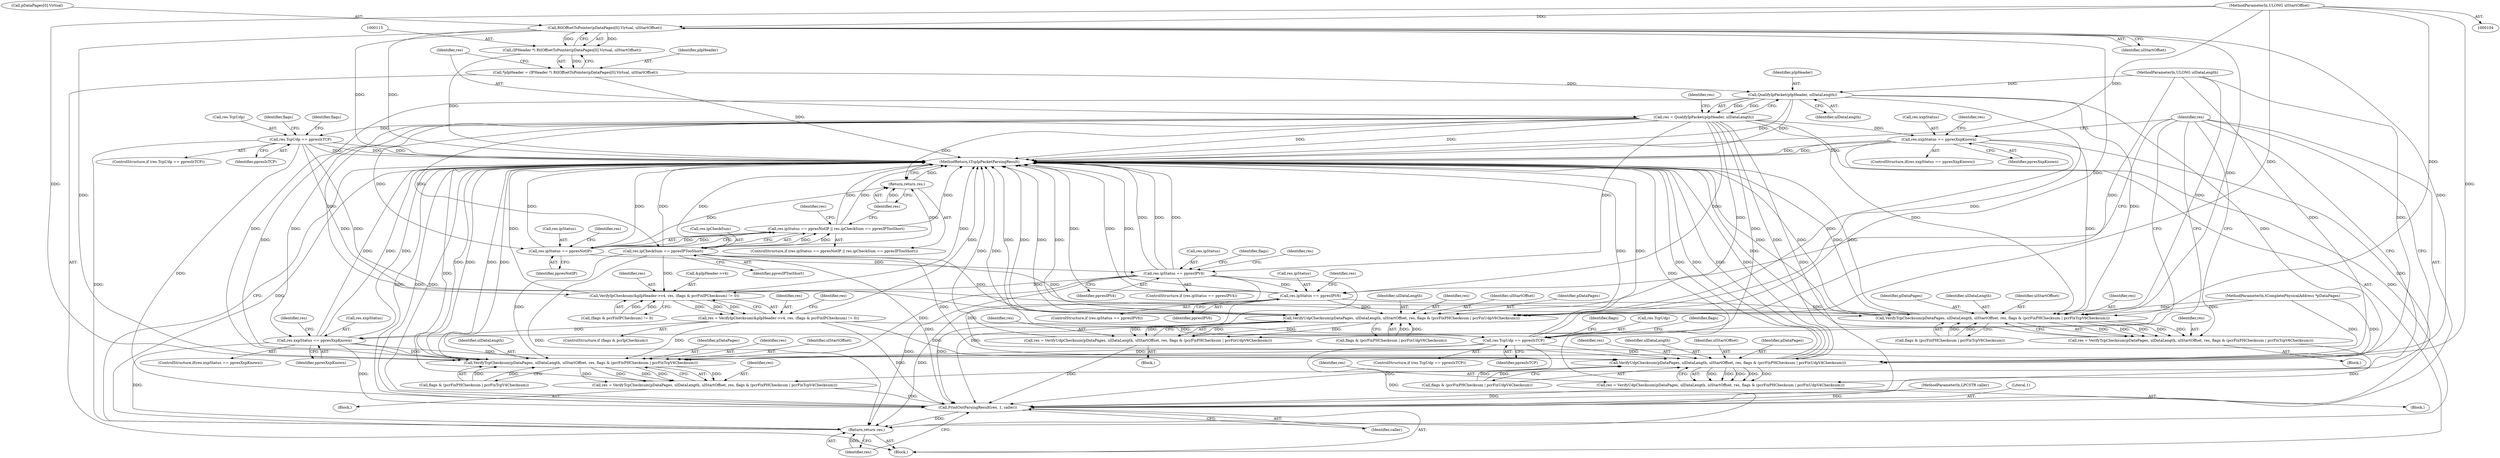 digraph "1_kvm-guest-drivers-windows_723416fa4210b7464b28eab89cc76252e6193ac1_3@array" {
"1000116" [label="(Call,RtlOffsetToPointer(pDataPages[0].Virtual, ulStartOffset))"];
"1000107" [label="(MethodParameterIn,ULONG ulStartOffset)"];
"1000114" [label="(Call,(IPHeader *) RtlOffsetToPointer(pDataPages[0].Virtual, ulStartOffset))"];
"1000112" [label="(Call,*pIpHeader = (IPHeader *) RtlOffsetToPointer(pDataPages[0].Virtual, ulStartOffset))"];
"1000126" [label="(Call,QualifyIpPacket(pIpHeader, ulDataLength))"];
"1000124" [label="(Call,res = QualifyIpPacket(pIpHeader, ulDataLength))"];
"1000131" [label="(Call,res.ipStatus == ppresNotIP)"];
"1000130" [label="(Call,res.ipStatus == ppresNotIP || res.ipCheckSum == ppresIPTooShort)"];
"1000141" [label="(Return,return res;)"];
"1000144" [label="(Call,res.ipStatus == ppresIPV4)"];
"1000156" [label="(Call,VerifyIpChecksum(&pIpHeader->v4, res, (flags & pcrFixIPChecksum) != 0))"];
"1000154" [label="(Call,res = VerifyIpChecksum(&pIpHeader->v4, res, (flags & pcrFixIPChecksum) != 0))"];
"1000168" [label="(Call,res.xxpStatus == ppresXxpKnown)"];
"1000188" [label="(Call,VerifyTcpChecksum(pDataPages, ulDataLength, ulStartOffset, res, flags & (pcrFixPHChecksum | pcrFixTcpV4Checksum)))"];
"1000186" [label="(Call,res = VerifyTcpChecksum(pDataPages, ulDataLength, ulStartOffset, res, flags & (pcrFixPHChecksum | pcrFixTcpV4Checksum)))"];
"1000275" [label="(Call,PrintOutParsingResult(res, 1, caller))"];
"1000279" [label="(Return,return res;)"];
"1000207" [label="(Call,VerifyUdpChecksum(pDataPages, ulDataLength, ulStartOffset, res, flags & (pcrFixPHChecksum | pcrFixUdpV4Checksum)))"];
"1000205" [label="(Call,res = VerifyUdpChecksum(pDataPages, ulDataLength, ulStartOffset, res, flags & (pcrFixPHChecksum | pcrFixUdpV4Checksum)))"];
"1000175" [label="(Call,res.TcpUdp == ppresIsTCP)"];
"1000219" [label="(Call,res.ipStatus == ppresIPV6)"];
"1000246" [label="(Call,VerifyTcpChecksum(pDataPages, ulDataLength, ulStartOffset, res, flags & (pcrFixPHChecksum | pcrFixTcpV6Checksum)))"];
"1000244" [label="(Call,res = VerifyTcpChecksum(pDataPages, ulDataLength, ulStartOffset, res, flags & (pcrFixPHChecksum | pcrFixTcpV6Checksum)))"];
"1000265" [label="(Call,VerifyUdpChecksum(pDataPages, ulDataLength, ulStartOffset, res, flags & (pcrFixPHChecksum | pcrFixUdpV6Checksum)))"];
"1000263" [label="(Call,res = VerifyUdpChecksum(pDataPages, ulDataLength, ulStartOffset, res, flags & (pcrFixPHChecksum | pcrFixUdpV6Checksum)))"];
"1000136" [label="(Call,res.ipCheckSum == ppresIPTooShort)"];
"1000226" [label="(Call,res.xxpStatus == ppresXxpKnown)"];
"1000233" [label="(Call,res.TcpUdp == ppresIsTCP)"];
"1000265" [label="(Call,VerifyUdpChecksum(pDataPages, ulDataLength, ulStartOffset, res, flags & (pcrFixPHChecksum | pcrFixUdpV6Checksum)))"];
"1000241" [label="(Identifier,flags)"];
"1000250" [label="(Identifier,res)"];
"1000267" [label="(Identifier,ulDataLength)"];
"1000126" [label="(Call,QualifyIpPacket(pIpHeader, ulDataLength))"];
"1000167" [label="(ControlStructure,if(res.xxpStatus == ppresXxpKnown))"];
"1000269" [label="(Identifier,res)"];
"1000131" [label="(Call,res.ipStatus == ppresNotIP)"];
"1000226" [label="(Call,res.xxpStatus == ppresXxpKnown)"];
"1000185" [label="(Block,)"];
"1000107" [label="(MethodParameterIn,ULONG ulStartOffset)"];
"1000109" [label="(MethodParameterIn,LPCSTR caller)"];
"1000251" [label="(Call,flags & (pcrFixPHChecksum | pcrFixTcpV6Checksum))"];
"1000270" [label="(Call,flags & (pcrFixPHChecksum | pcrFixUdpV6Checksum))"];
"1000144" [label="(Call,res.ipStatus == ppresIPV4)"];
"1000260" [label="(Identifier,flags)"];
"1000220" [label="(Call,res.ipStatus)"];
"1000152" [label="(Identifier,flags)"];
"1000176" [label="(Call,res.TcpUdp)"];
"1000218" [label="(ControlStructure,if (res.ipStatus == ppresIPV6))"];
"1000234" [label="(Call,res.TcpUdp)"];
"1000189" [label="(Identifier,pDataPages)"];
"1000233" [label="(Call,res.TcpUdp == ppresIsTCP)"];
"1000138" [label="(Identifier,res)"];
"1000156" [label="(Call,VerifyIpChecksum(&pIpHeader->v4, res, (flags & pcrFixIPChecksum) != 0))"];
"1000227" [label="(Call,res.xxpStatus)"];
"1000187" [label="(Identifier,res)"];
"1000202" [label="(Identifier,flags)"];
"1000122" [label="(Identifier,ulStartOffset)"];
"1000237" [label="(Identifier,ppresIsTCP)"];
"1000211" [label="(Identifier,res)"];
"1000279" [label="(Return,return res;)"];
"1000125" [label="(Identifier,res)"];
"1000264" [label="(Identifier,res)"];
"1000146" [label="(Identifier,res)"];
"1000243" [label="(Block,)"];
"1000244" [label="(Call,res = VerifyTcpChecksum(pDataPages, ulDataLength, ulStartOffset, res, flags & (pcrFixPHChecksum | pcrFixTcpV6Checksum)))"];
"1000206" [label="(Identifier,res)"];
"1000177" [label="(Identifier,res)"];
"1000221" [label="(Identifier,res)"];
"1000183" [label="(Identifier,flags)"];
"1000209" [label="(Identifier,ulDataLength)"];
"1000145" [label="(Call,res.ipStatus)"];
"1000169" [label="(Call,res.xxpStatus)"];
"1000247" [label="(Identifier,pDataPages)"];
"1000175" [label="(Call,res.TcpUdp == ppresIsTCP)"];
"1000168" [label="(Call,res.xxpStatus == ppresXxpKnown)"];
"1000142" [label="(Identifier,res)"];
"1000150" [label="(ControlStructure,if (flags & pcrIpChecksum))"];
"1000245" [label="(Identifier,res)"];
"1000225" [label="(ControlStructure,if(res.xxpStatus == ppresXxpKnown))"];
"1000148" [label="(Identifier,ppresIPV4)"];
"1000135" [label="(Identifier,ppresNotIP)"];
"1000112" [label="(Call,*pIpHeader = (IPHeader *) RtlOffsetToPointer(pDataPages[0].Virtual, ulStartOffset))"];
"1000127" [label="(Identifier,pIpHeader)"];
"1000263" [label="(Call,res = VerifyUdpChecksum(pDataPages, ulDataLength, ulStartOffset, res, flags & (pcrFixPHChecksum | pcrFixUdpV6Checksum)))"];
"1000248" [label="(Identifier,ulDataLength)"];
"1000141" [label="(Return,return res;)"];
"1000143" [label="(ControlStructure,if (res.ipStatus == ppresIPV4))"];
"1000174" [label="(ControlStructure,if (res.TcpUdp == ppresIsTCP))"];
"1000170" [label="(Identifier,res)"];
"1000232" [label="(ControlStructure,if (res.TcpUdp == ppresIsTCP))"];
"1000110" [label="(Block,)"];
"1000210" [label="(Identifier,ulStartOffset)"];
"1000230" [label="(Identifier,ppresXxpKnown)"];
"1000246" [label="(Call,VerifyTcpChecksum(pDataPages, ulDataLength, ulStartOffset, res, flags & (pcrFixPHChecksum | pcrFixTcpV6Checksum)))"];
"1000128" [label="(Identifier,ulDataLength)"];
"1000179" [label="(Identifier,ppresIsTCP)"];
"1000113" [label="(Identifier,pIpHeader)"];
"1000192" [label="(Identifier,res)"];
"1000205" [label="(Call,res = VerifyUdpChecksum(pDataPages, ulDataLength, ulStartOffset, res, flags & (pcrFixPHChecksum | pcrFixUdpV4Checksum)))"];
"1000276" [label="(Identifier,res)"];
"1000114" [label="(Call,(IPHeader *) RtlOffsetToPointer(pDataPages[0].Virtual, ulStartOffset))"];
"1000268" [label="(Identifier,ulStartOffset)"];
"1000223" [label="(Identifier,ppresIPV6)"];
"1000186" [label="(Call,res = VerifyTcpChecksum(pDataPages, ulDataLength, ulStartOffset, res, flags & (pcrFixPHChecksum | pcrFixTcpV4Checksum)))"];
"1000193" [label="(Call,flags & (pcrFixPHChecksum | pcrFixTcpV4Checksum))"];
"1000157" [label="(Call,&pIpHeader->v4)"];
"1000191" [label="(Identifier,ulStartOffset)"];
"1000129" [label="(ControlStructure,if (res.ipStatus == ppresNotIP || res.ipCheckSum == ppresIPTooShort))"];
"1000266" [label="(Identifier,pDataPages)"];
"1000212" [label="(Call,flags & (pcrFixPHChecksum | pcrFixUdpV4Checksum))"];
"1000235" [label="(Identifier,res)"];
"1000130" [label="(Call,res.ipStatus == ppresNotIP || res.ipCheckSum == ppresIPTooShort)"];
"1000277" [label="(Literal,1)"];
"1000281" [label="(MethodReturn,tTcpIpPacketParsingResult)"];
"1000280" [label="(Identifier,res)"];
"1000140" [label="(Identifier,ppresIPTooShort)"];
"1000154" [label="(Call,res = VerifyIpChecksum(&pIpHeader->v4, res, (flags & pcrFixIPChecksum) != 0))"];
"1000219" [label="(Call,res.ipStatus == ppresIPV6)"];
"1000262" [label="(Block,)"];
"1000155" [label="(Identifier,res)"];
"1000172" [label="(Identifier,ppresXxpKnown)"];
"1000204" [label="(Block,)"];
"1000249" [label="(Identifier,ulStartOffset)"];
"1000161" [label="(Identifier,res)"];
"1000162" [label="(Call,(flags & pcrFixIPChecksum) != 0)"];
"1000278" [label="(Identifier,caller)"];
"1000228" [label="(Identifier,res)"];
"1000124" [label="(Call,res = QualifyIpPacket(pIpHeader, ulDataLength))"];
"1000188" [label="(Call,VerifyTcpChecksum(pDataPages, ulDataLength, ulStartOffset, res, flags & (pcrFixPHChecksum | pcrFixTcpV4Checksum)))"];
"1000136" [label="(Call,res.ipCheckSum == ppresIPTooShort)"];
"1000275" [label="(Call,PrintOutParsingResult(res, 1, caller))"];
"1000106" [label="(MethodParameterIn,ULONG ulDataLength)"];
"1000208" [label="(Identifier,pDataPages)"];
"1000137" [label="(Call,res.ipCheckSum)"];
"1000132" [label="(Call,res.ipStatus)"];
"1000116" [label="(Call,RtlOffsetToPointer(pDataPages[0].Virtual, ulStartOffset))"];
"1000117" [label="(Call,pDataPages[0].Virtual)"];
"1000133" [label="(Identifier,res)"];
"1000105" [label="(MethodParameterIn,tCompletePhysicalAddress *pDataPages)"];
"1000190" [label="(Identifier,ulDataLength)"];
"1000207" [label="(Call,VerifyUdpChecksum(pDataPages, ulDataLength, ulStartOffset, res, flags & (pcrFixPHChecksum | pcrFixUdpV4Checksum)))"];
"1000116" -> "1000114"  [label="AST: "];
"1000116" -> "1000122"  [label="CFG: "];
"1000117" -> "1000116"  [label="AST: "];
"1000122" -> "1000116"  [label="AST: "];
"1000114" -> "1000116"  [label="CFG: "];
"1000116" -> "1000281"  [label="DDG: "];
"1000116" -> "1000281"  [label="DDG: "];
"1000116" -> "1000114"  [label="DDG: "];
"1000116" -> "1000114"  [label="DDG: "];
"1000107" -> "1000116"  [label="DDG: "];
"1000116" -> "1000188"  [label="DDG: "];
"1000116" -> "1000207"  [label="DDG: "];
"1000116" -> "1000246"  [label="DDG: "];
"1000116" -> "1000265"  [label="DDG: "];
"1000107" -> "1000104"  [label="AST: "];
"1000107" -> "1000281"  [label="DDG: "];
"1000107" -> "1000188"  [label="DDG: "];
"1000107" -> "1000207"  [label="DDG: "];
"1000107" -> "1000246"  [label="DDG: "];
"1000107" -> "1000265"  [label="DDG: "];
"1000114" -> "1000112"  [label="AST: "];
"1000115" -> "1000114"  [label="AST: "];
"1000112" -> "1000114"  [label="CFG: "];
"1000114" -> "1000281"  [label="DDG: "];
"1000114" -> "1000112"  [label="DDG: "];
"1000112" -> "1000110"  [label="AST: "];
"1000113" -> "1000112"  [label="AST: "];
"1000125" -> "1000112"  [label="CFG: "];
"1000112" -> "1000281"  [label="DDG: "];
"1000112" -> "1000126"  [label="DDG: "];
"1000126" -> "1000124"  [label="AST: "];
"1000126" -> "1000128"  [label="CFG: "];
"1000127" -> "1000126"  [label="AST: "];
"1000128" -> "1000126"  [label="AST: "];
"1000124" -> "1000126"  [label="CFG: "];
"1000126" -> "1000281"  [label="DDG: "];
"1000126" -> "1000281"  [label="DDG: "];
"1000126" -> "1000124"  [label="DDG: "];
"1000126" -> "1000124"  [label="DDG: "];
"1000106" -> "1000126"  [label="DDG: "];
"1000126" -> "1000188"  [label="DDG: "];
"1000126" -> "1000207"  [label="DDG: "];
"1000126" -> "1000246"  [label="DDG: "];
"1000126" -> "1000265"  [label="DDG: "];
"1000124" -> "1000110"  [label="AST: "];
"1000125" -> "1000124"  [label="AST: "];
"1000133" -> "1000124"  [label="CFG: "];
"1000124" -> "1000281"  [label="DDG: "];
"1000124" -> "1000281"  [label="DDG: "];
"1000124" -> "1000131"  [label="DDG: "];
"1000124" -> "1000136"  [label="DDG: "];
"1000124" -> "1000141"  [label="DDG: "];
"1000124" -> "1000144"  [label="DDG: "];
"1000124" -> "1000156"  [label="DDG: "];
"1000124" -> "1000168"  [label="DDG: "];
"1000124" -> "1000175"  [label="DDG: "];
"1000124" -> "1000188"  [label="DDG: "];
"1000124" -> "1000207"  [label="DDG: "];
"1000124" -> "1000219"  [label="DDG: "];
"1000124" -> "1000226"  [label="DDG: "];
"1000124" -> "1000233"  [label="DDG: "];
"1000124" -> "1000246"  [label="DDG: "];
"1000124" -> "1000265"  [label="DDG: "];
"1000124" -> "1000275"  [label="DDG: "];
"1000131" -> "1000130"  [label="AST: "];
"1000131" -> "1000135"  [label="CFG: "];
"1000132" -> "1000131"  [label="AST: "];
"1000135" -> "1000131"  [label="AST: "];
"1000138" -> "1000131"  [label="CFG: "];
"1000130" -> "1000131"  [label="CFG: "];
"1000131" -> "1000281"  [label="DDG: "];
"1000131" -> "1000281"  [label="DDG: "];
"1000131" -> "1000130"  [label="DDG: "];
"1000131" -> "1000130"  [label="DDG: "];
"1000131" -> "1000141"  [label="DDG: "];
"1000131" -> "1000144"  [label="DDG: "];
"1000130" -> "1000129"  [label="AST: "];
"1000130" -> "1000136"  [label="CFG: "];
"1000136" -> "1000130"  [label="AST: "];
"1000142" -> "1000130"  [label="CFG: "];
"1000146" -> "1000130"  [label="CFG: "];
"1000130" -> "1000281"  [label="DDG: "];
"1000130" -> "1000281"  [label="DDG: "];
"1000130" -> "1000281"  [label="DDG: "];
"1000136" -> "1000130"  [label="DDG: "];
"1000136" -> "1000130"  [label="DDG: "];
"1000141" -> "1000129"  [label="AST: "];
"1000141" -> "1000142"  [label="CFG: "];
"1000142" -> "1000141"  [label="AST: "];
"1000281" -> "1000141"  [label="CFG: "];
"1000141" -> "1000281"  [label="DDG: "];
"1000142" -> "1000141"  [label="DDG: "];
"1000136" -> "1000141"  [label="DDG: "];
"1000144" -> "1000143"  [label="AST: "];
"1000144" -> "1000148"  [label="CFG: "];
"1000145" -> "1000144"  [label="AST: "];
"1000148" -> "1000144"  [label="AST: "];
"1000152" -> "1000144"  [label="CFG: "];
"1000221" -> "1000144"  [label="CFG: "];
"1000144" -> "1000281"  [label="DDG: "];
"1000144" -> "1000281"  [label="DDG: "];
"1000144" -> "1000281"  [label="DDG: "];
"1000144" -> "1000156"  [label="DDG: "];
"1000144" -> "1000188"  [label="DDG: "];
"1000144" -> "1000207"  [label="DDG: "];
"1000144" -> "1000219"  [label="DDG: "];
"1000144" -> "1000275"  [label="DDG: "];
"1000144" -> "1000279"  [label="DDG: "];
"1000156" -> "1000154"  [label="AST: "];
"1000156" -> "1000162"  [label="CFG: "];
"1000157" -> "1000156"  [label="AST: "];
"1000161" -> "1000156"  [label="AST: "];
"1000162" -> "1000156"  [label="AST: "];
"1000154" -> "1000156"  [label="CFG: "];
"1000156" -> "1000281"  [label="DDG: "];
"1000156" -> "1000281"  [label="DDG: "];
"1000156" -> "1000154"  [label="DDG: "];
"1000156" -> "1000154"  [label="DDG: "];
"1000156" -> "1000154"  [label="DDG: "];
"1000136" -> "1000156"  [label="DDG: "];
"1000162" -> "1000156"  [label="DDG: "];
"1000162" -> "1000156"  [label="DDG: "];
"1000154" -> "1000150"  [label="AST: "];
"1000155" -> "1000154"  [label="AST: "];
"1000170" -> "1000154"  [label="CFG: "];
"1000154" -> "1000281"  [label="DDG: "];
"1000154" -> "1000168"  [label="DDG: "];
"1000154" -> "1000175"  [label="DDG: "];
"1000154" -> "1000188"  [label="DDG: "];
"1000154" -> "1000207"  [label="DDG: "];
"1000154" -> "1000275"  [label="DDG: "];
"1000168" -> "1000167"  [label="AST: "];
"1000168" -> "1000172"  [label="CFG: "];
"1000169" -> "1000168"  [label="AST: "];
"1000172" -> "1000168"  [label="AST: "];
"1000177" -> "1000168"  [label="CFG: "];
"1000276" -> "1000168"  [label="CFG: "];
"1000168" -> "1000281"  [label="DDG: "];
"1000168" -> "1000281"  [label="DDG: "];
"1000168" -> "1000281"  [label="DDG: "];
"1000168" -> "1000188"  [label="DDG: "];
"1000168" -> "1000207"  [label="DDG: "];
"1000168" -> "1000275"  [label="DDG: "];
"1000168" -> "1000279"  [label="DDG: "];
"1000188" -> "1000186"  [label="AST: "];
"1000188" -> "1000193"  [label="CFG: "];
"1000189" -> "1000188"  [label="AST: "];
"1000190" -> "1000188"  [label="AST: "];
"1000191" -> "1000188"  [label="AST: "];
"1000192" -> "1000188"  [label="AST: "];
"1000193" -> "1000188"  [label="AST: "];
"1000186" -> "1000188"  [label="CFG: "];
"1000188" -> "1000281"  [label="DDG: "];
"1000188" -> "1000281"  [label="DDG: "];
"1000188" -> "1000281"  [label="DDG: "];
"1000188" -> "1000281"  [label="DDG: "];
"1000188" -> "1000186"  [label="DDG: "];
"1000188" -> "1000186"  [label="DDG: "];
"1000188" -> "1000186"  [label="DDG: "];
"1000188" -> "1000186"  [label="DDG: "];
"1000188" -> "1000186"  [label="DDG: "];
"1000105" -> "1000188"  [label="DDG: "];
"1000106" -> "1000188"  [label="DDG: "];
"1000175" -> "1000188"  [label="DDG: "];
"1000136" -> "1000188"  [label="DDG: "];
"1000193" -> "1000188"  [label="DDG: "];
"1000193" -> "1000188"  [label="DDG: "];
"1000186" -> "1000185"  [label="AST: "];
"1000187" -> "1000186"  [label="AST: "];
"1000276" -> "1000186"  [label="CFG: "];
"1000186" -> "1000281"  [label="DDG: "];
"1000186" -> "1000275"  [label="DDG: "];
"1000275" -> "1000110"  [label="AST: "];
"1000275" -> "1000278"  [label="CFG: "];
"1000276" -> "1000275"  [label="AST: "];
"1000277" -> "1000275"  [label="AST: "];
"1000278" -> "1000275"  [label="AST: "];
"1000280" -> "1000275"  [label="CFG: "];
"1000275" -> "1000281"  [label="DDG: "];
"1000275" -> "1000281"  [label="DDG: "];
"1000275" -> "1000281"  [label="DDG: "];
"1000205" -> "1000275"  [label="DDG: "];
"1000263" -> "1000275"  [label="DDG: "];
"1000175" -> "1000275"  [label="DDG: "];
"1000244" -> "1000275"  [label="DDG: "];
"1000136" -> "1000275"  [label="DDG: "];
"1000226" -> "1000275"  [label="DDG: "];
"1000233" -> "1000275"  [label="DDG: "];
"1000219" -> "1000275"  [label="DDG: "];
"1000109" -> "1000275"  [label="DDG: "];
"1000275" -> "1000279"  [label="DDG: "];
"1000279" -> "1000110"  [label="AST: "];
"1000279" -> "1000280"  [label="CFG: "];
"1000280" -> "1000279"  [label="AST: "];
"1000281" -> "1000279"  [label="CFG: "];
"1000279" -> "1000281"  [label="DDG: "];
"1000280" -> "1000279"  [label="DDG: "];
"1000226" -> "1000279"  [label="DDG: "];
"1000175" -> "1000279"  [label="DDG: "];
"1000136" -> "1000279"  [label="DDG: "];
"1000233" -> "1000279"  [label="DDG: "];
"1000219" -> "1000279"  [label="DDG: "];
"1000207" -> "1000205"  [label="AST: "];
"1000207" -> "1000212"  [label="CFG: "];
"1000208" -> "1000207"  [label="AST: "];
"1000209" -> "1000207"  [label="AST: "];
"1000210" -> "1000207"  [label="AST: "];
"1000211" -> "1000207"  [label="AST: "];
"1000212" -> "1000207"  [label="AST: "];
"1000205" -> "1000207"  [label="CFG: "];
"1000207" -> "1000281"  [label="DDG: "];
"1000207" -> "1000281"  [label="DDG: "];
"1000207" -> "1000281"  [label="DDG: "];
"1000207" -> "1000281"  [label="DDG: "];
"1000207" -> "1000205"  [label="DDG: "];
"1000207" -> "1000205"  [label="DDG: "];
"1000207" -> "1000205"  [label="DDG: "];
"1000207" -> "1000205"  [label="DDG: "];
"1000207" -> "1000205"  [label="DDG: "];
"1000105" -> "1000207"  [label="DDG: "];
"1000106" -> "1000207"  [label="DDG: "];
"1000175" -> "1000207"  [label="DDG: "];
"1000136" -> "1000207"  [label="DDG: "];
"1000212" -> "1000207"  [label="DDG: "];
"1000212" -> "1000207"  [label="DDG: "];
"1000205" -> "1000204"  [label="AST: "];
"1000206" -> "1000205"  [label="AST: "];
"1000276" -> "1000205"  [label="CFG: "];
"1000205" -> "1000281"  [label="DDG: "];
"1000175" -> "1000174"  [label="AST: "];
"1000175" -> "1000179"  [label="CFG: "];
"1000176" -> "1000175"  [label="AST: "];
"1000179" -> "1000175"  [label="AST: "];
"1000183" -> "1000175"  [label="CFG: "];
"1000202" -> "1000175"  [label="CFG: "];
"1000175" -> "1000281"  [label="DDG: "];
"1000175" -> "1000281"  [label="DDG: "];
"1000175" -> "1000281"  [label="DDG: "];
"1000219" -> "1000218"  [label="AST: "];
"1000219" -> "1000223"  [label="CFG: "];
"1000220" -> "1000219"  [label="AST: "];
"1000223" -> "1000219"  [label="AST: "];
"1000228" -> "1000219"  [label="CFG: "];
"1000276" -> "1000219"  [label="CFG: "];
"1000219" -> "1000281"  [label="DDG: "];
"1000219" -> "1000281"  [label="DDG: "];
"1000219" -> "1000281"  [label="DDG: "];
"1000219" -> "1000246"  [label="DDG: "];
"1000219" -> "1000265"  [label="DDG: "];
"1000246" -> "1000244"  [label="AST: "];
"1000246" -> "1000251"  [label="CFG: "];
"1000247" -> "1000246"  [label="AST: "];
"1000248" -> "1000246"  [label="AST: "];
"1000249" -> "1000246"  [label="AST: "];
"1000250" -> "1000246"  [label="AST: "];
"1000251" -> "1000246"  [label="AST: "];
"1000244" -> "1000246"  [label="CFG: "];
"1000246" -> "1000281"  [label="DDG: "];
"1000246" -> "1000281"  [label="DDG: "];
"1000246" -> "1000281"  [label="DDG: "];
"1000246" -> "1000281"  [label="DDG: "];
"1000246" -> "1000244"  [label="DDG: "];
"1000246" -> "1000244"  [label="DDG: "];
"1000246" -> "1000244"  [label="DDG: "];
"1000246" -> "1000244"  [label="DDG: "];
"1000246" -> "1000244"  [label="DDG: "];
"1000105" -> "1000246"  [label="DDG: "];
"1000106" -> "1000246"  [label="DDG: "];
"1000136" -> "1000246"  [label="DDG: "];
"1000226" -> "1000246"  [label="DDG: "];
"1000233" -> "1000246"  [label="DDG: "];
"1000251" -> "1000246"  [label="DDG: "];
"1000251" -> "1000246"  [label="DDG: "];
"1000244" -> "1000243"  [label="AST: "];
"1000245" -> "1000244"  [label="AST: "];
"1000276" -> "1000244"  [label="CFG: "];
"1000244" -> "1000281"  [label="DDG: "];
"1000265" -> "1000263"  [label="AST: "];
"1000265" -> "1000270"  [label="CFG: "];
"1000266" -> "1000265"  [label="AST: "];
"1000267" -> "1000265"  [label="AST: "];
"1000268" -> "1000265"  [label="AST: "];
"1000269" -> "1000265"  [label="AST: "];
"1000270" -> "1000265"  [label="AST: "];
"1000263" -> "1000265"  [label="CFG: "];
"1000265" -> "1000281"  [label="DDG: "];
"1000265" -> "1000281"  [label="DDG: "];
"1000265" -> "1000281"  [label="DDG: "];
"1000265" -> "1000281"  [label="DDG: "];
"1000265" -> "1000263"  [label="DDG: "];
"1000265" -> "1000263"  [label="DDG: "];
"1000265" -> "1000263"  [label="DDG: "];
"1000265" -> "1000263"  [label="DDG: "];
"1000265" -> "1000263"  [label="DDG: "];
"1000105" -> "1000265"  [label="DDG: "];
"1000106" -> "1000265"  [label="DDG: "];
"1000136" -> "1000265"  [label="DDG: "];
"1000226" -> "1000265"  [label="DDG: "];
"1000233" -> "1000265"  [label="DDG: "];
"1000270" -> "1000265"  [label="DDG: "];
"1000270" -> "1000265"  [label="DDG: "];
"1000263" -> "1000262"  [label="AST: "];
"1000264" -> "1000263"  [label="AST: "];
"1000276" -> "1000263"  [label="CFG: "];
"1000263" -> "1000281"  [label="DDG: "];
"1000136" -> "1000140"  [label="CFG: "];
"1000137" -> "1000136"  [label="AST: "];
"1000140" -> "1000136"  [label="AST: "];
"1000136" -> "1000281"  [label="DDG: "];
"1000136" -> "1000281"  [label="DDG: "];
"1000226" -> "1000225"  [label="AST: "];
"1000226" -> "1000230"  [label="CFG: "];
"1000227" -> "1000226"  [label="AST: "];
"1000230" -> "1000226"  [label="AST: "];
"1000235" -> "1000226"  [label="CFG: "];
"1000276" -> "1000226"  [label="CFG: "];
"1000226" -> "1000281"  [label="DDG: "];
"1000226" -> "1000281"  [label="DDG: "];
"1000226" -> "1000281"  [label="DDG: "];
"1000233" -> "1000232"  [label="AST: "];
"1000233" -> "1000237"  [label="CFG: "];
"1000234" -> "1000233"  [label="AST: "];
"1000237" -> "1000233"  [label="AST: "];
"1000241" -> "1000233"  [label="CFG: "];
"1000260" -> "1000233"  [label="CFG: "];
"1000233" -> "1000281"  [label="DDG: "];
"1000233" -> "1000281"  [label="DDG: "];
"1000233" -> "1000281"  [label="DDG: "];
}
